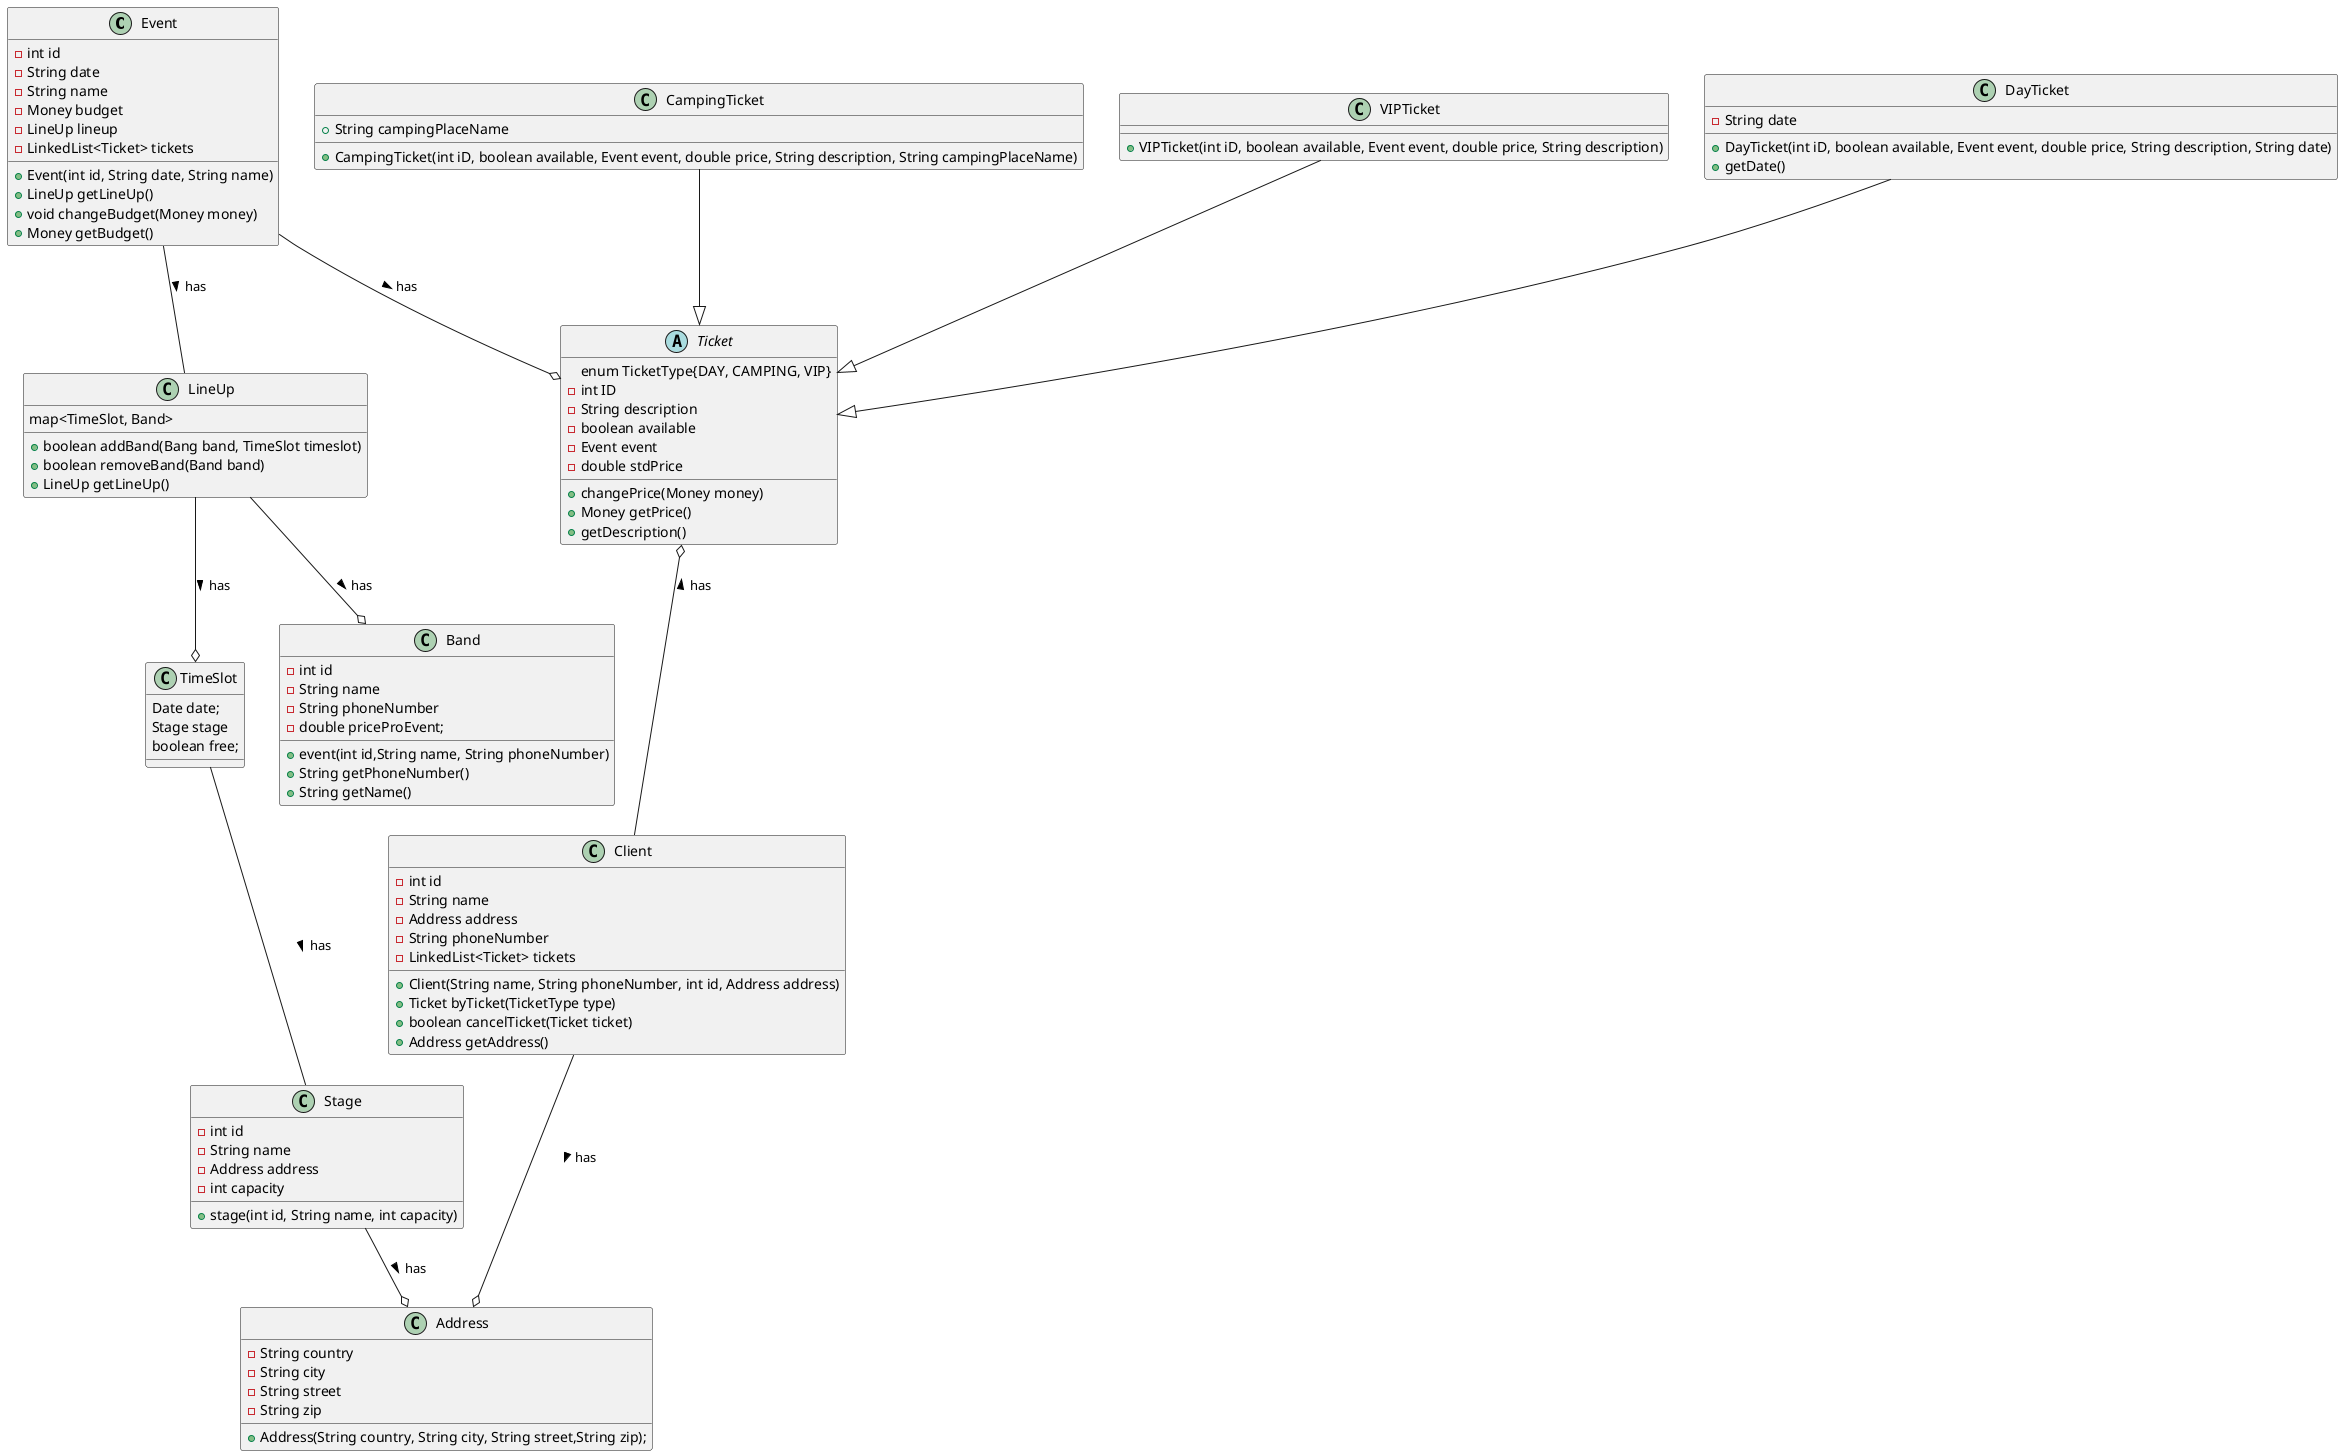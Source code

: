 @startuml
Event --o Ticket : > has
Event -- LineUp : > has
Ticket o-- Client : < has
CampingTicket --|> Ticket
VIPTicket --|> Ticket
DayTicket --|> Ticket
Stage --o Address : > has
Client --o Address : > has
TimeSlot -- Stage : > has
LineUp --o TimeSlot : > has
LineUp --o Band : > has


class Client{
-int id
-String name
-Address address
-String phoneNumber
-LinkedList<Ticket> tickets
+Client(String name, String phoneNumber, int id, Address address)
+Ticket byTicket(TicketType type)
+boolean cancelTicket(Ticket ticket)
+Address getAddress()
}
abstract class Ticket{
enum TicketType{DAY, CAMPING, VIP}
-int ID
-String description
-boolean available
-Event event
-double stdPrice
+changePrice(Money money)
+Money getPrice()
+getDescription()
}

class Event{
-int id
-String date
-String name
-Money budget
-LineUp lineup
-LinkedList<Ticket> tickets
+Event(int id, String date, String name)
+LineUp getLineUp()
+void changeBudget(Money money)
+Money getBudget()
}
class Band{
-int id
-String name
-String phoneNumber
-double priceProEvent;
+event(int id,String name, String phoneNumber)
+String getPhoneNumber()
+String getName()
}
class Stage{
-int id
-String name
-Address address
-int capacity
+stage(int id, String name, int capacity)
}
class Address{
-String country
-String city
-String street
-String zip
+Address(String country, String city, String street,String zip);
}
class DayTicket{
-String date
+DayTicket(int iD, boolean available, Event event, double price, String description, String date)
+getDate()
}
class CampingTicket{
+String campingPlaceName
+CampingTicket(int iD, boolean available, Event event, double price, String description, String campingPlaceName)
}
class VIPTicket{
+VIPTicket(int iD, boolean available, Event event, double price, String description)
}
class LineUp{
map<TimeSlot, Band>
+boolean addBand(Bang band, TimeSlot timeslot)
+boolean removeBand(Band band)
+LineUp getLineUp()
}
class TimeSlot{
Date date;
Stage stage
boolean free;
}
@enduml